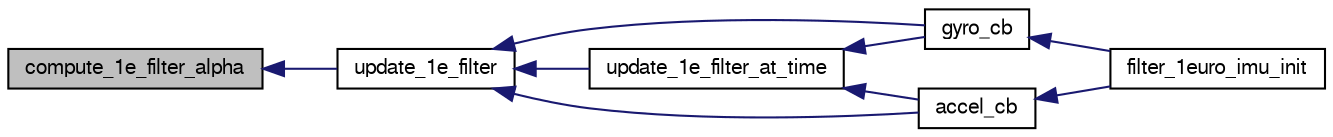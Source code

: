 digraph "compute_1e_filter_alpha"
{
  edge [fontname="FreeSans",fontsize="10",labelfontname="FreeSans",labelfontsize="10"];
  node [fontname="FreeSans",fontsize="10",shape=record];
  rankdir="LR";
  Node1 [label="compute_1e_filter_alpha",height=0.2,width=0.4,color="black", fillcolor="grey75", style="filled", fontcolor="black"];
  Node1 -> Node2 [dir="back",color="midnightblue",fontsize="10",style="solid",fontname="FreeSans"];
  Node2 [label="update_1e_filter",height=0.2,width=0.4,color="black", fillcolor="white", style="filled",URL="$1e__filter_8h.html#aab2ef7a5d4de10a6cdf1603c914e321d",tooltip="Filter a float using the given One Euro Filter. "];
  Node2 -> Node3 [dir="back",color="midnightblue",fontsize="10",style="solid",fontname="FreeSans"];
  Node3 [label="update_1e_filter_at_time",height=0.2,width=0.4,color="black", fillcolor="white", style="filled",URL="$1e__filter_8h.html#a44707fb8b1604846ccdb71333a02b51e",tooltip="Filter a float using the given One Euro Filter and the given timestamp. "];
  Node3 -> Node4 [dir="back",color="midnightblue",fontsize="10",style="solid",fontname="FreeSans"];
  Node4 [label="gyro_cb",height=0.2,width=0.4,color="black", fillcolor="white", style="filled",URL="$filter__1euro__imu_8c.html#a47e1ea35fdb43af72537c6c9f38b889d"];
  Node4 -> Node5 [dir="back",color="midnightblue",fontsize="10",style="solid",fontname="FreeSans"];
  Node5 [label="filter_1euro_imu_init",height=0.2,width=0.4,color="black", fillcolor="white", style="filled",URL="$filter__1euro__imu_8h.html#ac5440f07272979ecc4ceb8b288758320",tooltip="Init and bindings. "];
  Node3 -> Node6 [dir="back",color="midnightblue",fontsize="10",style="solid",fontname="FreeSans"];
  Node6 [label="accel_cb",height=0.2,width=0.4,color="black", fillcolor="white", style="filled",URL="$filter__1euro__imu_8c.html#aacd6b1869f263f90a6f1fbe777a87793"];
  Node6 -> Node5 [dir="back",color="midnightblue",fontsize="10",style="solid",fontname="FreeSans"];
  Node2 -> Node4 [dir="back",color="midnightblue",fontsize="10",style="solid",fontname="FreeSans"];
  Node2 -> Node6 [dir="back",color="midnightblue",fontsize="10",style="solid",fontname="FreeSans"];
}
